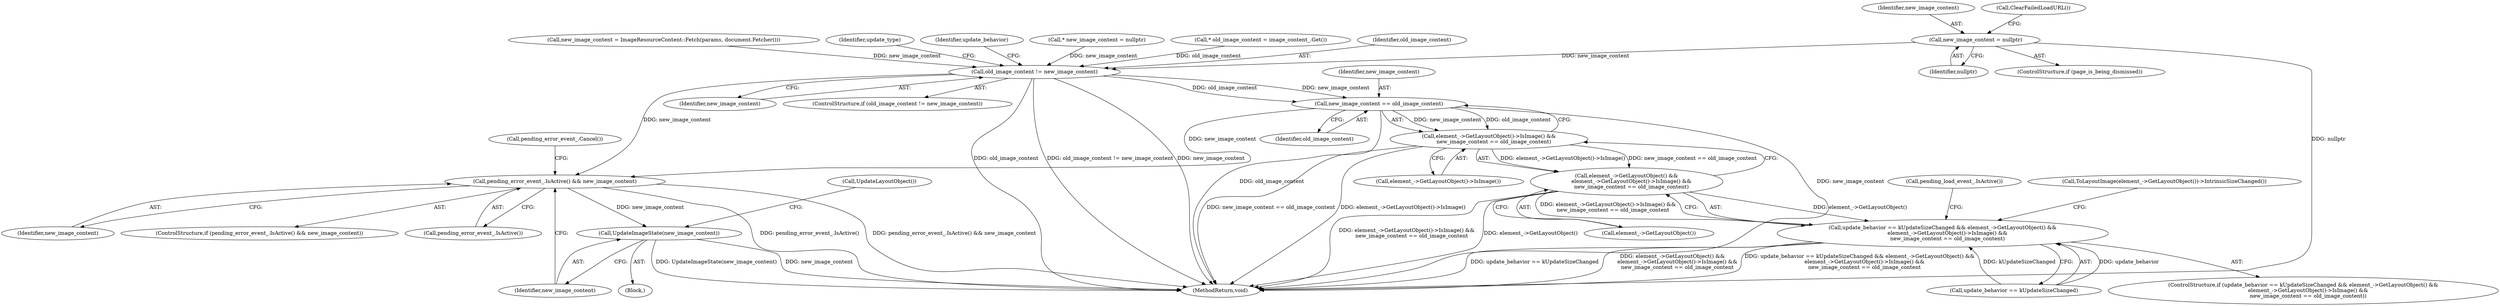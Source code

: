 digraph "0_Chrome_e56aee6473486fdfac0429747284fda7cdd3aae5@pointer" {
"1000224" [label="(Call,new_image_content = nullptr)"];
"1000241" [label="(Call,old_image_content != new_image_content)"];
"1000255" [label="(Call,new_image_content == old_image_content)"];
"1000253" [label="(Call,element_->GetLayoutObject()->IsImage() &&\n      new_image_content == old_image_content)"];
"1000251" [label="(Call,element_->GetLayoutObject() &&\n      element_->GetLayoutObject()->IsImage() &&\n      new_image_content == old_image_content)"];
"1000247" [label="(Call,update_behavior == kUpdateSizeChanged && element_->GetLayoutObject() &&\n      element_->GetLayoutObject()->IsImage() &&\n      new_image_content == old_image_content)"];
"1000266" [label="(Call,pending_error_event_.IsActive() && new_image_content)"];
"1000270" [label="(Call,UpdateImageState(new_image_content))"];
"1000249" [label="(Identifier,update_behavior)"];
"1000226" [label="(Identifier,nullptr)"];
"1000268" [label="(Identifier,new_image_content)"];
"1000265" [label="(ControlStructure,if (pending_error_event_.IsActive() && new_image_content))"];
"1000247" [label="(Call,update_behavior == kUpdateSizeChanged && element_->GetLayoutObject() &&\n      element_->GetLayoutObject()->IsImage() &&\n      new_image_content == old_image_content)"];
"1000125" [label="(Call,* new_image_content = nullptr)"];
"1000267" [label="(Call,pending_error_event_.IsActive())"];
"1000243" [label="(Identifier,new_image_content)"];
"1000237" [label="(Call,* old_image_content = image_content_.Get())"];
"1000242" [label="(Identifier,old_image_content)"];
"1000251" [label="(Call,element_->GetLayoutObject() &&\n      element_->GetLayoutObject()->IsImage() &&\n      new_image_content == old_image_content)"];
"1000266" [label="(Call,pending_error_event_.IsActive() && new_image_content)"];
"1000225" [label="(Identifier,new_image_content)"];
"1000270" [label="(Call,UpdateImageState(new_image_content))"];
"1000240" [label="(ControlStructure,if (old_image_content != new_image_content))"];
"1000253" [label="(Call,element_->GetLayoutObject()->IsImage() &&\n      new_image_content == old_image_content)"];
"1000256" [label="(Identifier,new_image_content)"];
"1000255" [label="(Call,new_image_content == old_image_content)"];
"1000254" [label="(Call,element_->GetLayoutObject()->IsImage())"];
"1000257" [label="(Identifier,old_image_content)"];
"1000263" [label="(Call,pending_load_event_.IsActive())"];
"1000241" [label="(Call,old_image_content != new_image_content)"];
"1000227" [label="(Call,ClearFailedLoadURL())"];
"1000269" [label="(Call,pending_error_event_.Cancel())"];
"1000272" [label="(Call,UpdateLayoutObject())"];
"1000246" [label="(ControlStructure,if (update_behavior == kUpdateSizeChanged && element_->GetLayoutObject() &&\n      element_->GetLayoutObject()->IsImage() &&\n      new_image_content == old_image_content))"];
"1000224" [label="(Call,new_image_content = nullptr)"];
"1000222" [label="(ControlStructure,if (page_is_being_dismissed))"];
"1000259" [label="(Call,ToLayoutImage(element_->GetLayoutObject())->IntrinsicSizeChanged())"];
"1000217" [label="(Call,new_image_content = ImageResourceContent::Fetch(params, document.Fetcher()))"];
"1000261" [label="(Block,)"];
"1000271" [label="(Identifier,new_image_content)"];
"1000245" [label="(Identifier,update_type)"];
"1000252" [label="(Call,element_->GetLayoutObject())"];
"1000248" [label="(Call,update_behavior == kUpdateSizeChanged)"];
"1000290" [label="(MethodReturn,void)"];
"1000224" -> "1000222"  [label="AST: "];
"1000224" -> "1000226"  [label="CFG: "];
"1000225" -> "1000224"  [label="AST: "];
"1000226" -> "1000224"  [label="AST: "];
"1000227" -> "1000224"  [label="CFG: "];
"1000224" -> "1000290"  [label="DDG: nullptr"];
"1000224" -> "1000241"  [label="DDG: new_image_content"];
"1000241" -> "1000240"  [label="AST: "];
"1000241" -> "1000243"  [label="CFG: "];
"1000242" -> "1000241"  [label="AST: "];
"1000243" -> "1000241"  [label="AST: "];
"1000245" -> "1000241"  [label="CFG: "];
"1000249" -> "1000241"  [label="CFG: "];
"1000241" -> "1000290"  [label="DDG: old_image_content"];
"1000241" -> "1000290"  [label="DDG: old_image_content != new_image_content"];
"1000241" -> "1000290"  [label="DDG: new_image_content"];
"1000237" -> "1000241"  [label="DDG: old_image_content"];
"1000125" -> "1000241"  [label="DDG: new_image_content"];
"1000217" -> "1000241"  [label="DDG: new_image_content"];
"1000241" -> "1000255"  [label="DDG: new_image_content"];
"1000241" -> "1000255"  [label="DDG: old_image_content"];
"1000241" -> "1000266"  [label="DDG: new_image_content"];
"1000255" -> "1000253"  [label="AST: "];
"1000255" -> "1000257"  [label="CFG: "];
"1000256" -> "1000255"  [label="AST: "];
"1000257" -> "1000255"  [label="AST: "];
"1000253" -> "1000255"  [label="CFG: "];
"1000255" -> "1000290"  [label="DDG: old_image_content"];
"1000255" -> "1000290"  [label="DDG: new_image_content"];
"1000255" -> "1000253"  [label="DDG: new_image_content"];
"1000255" -> "1000253"  [label="DDG: old_image_content"];
"1000255" -> "1000266"  [label="DDG: new_image_content"];
"1000253" -> "1000251"  [label="AST: "];
"1000253" -> "1000254"  [label="CFG: "];
"1000254" -> "1000253"  [label="AST: "];
"1000251" -> "1000253"  [label="CFG: "];
"1000253" -> "1000290"  [label="DDG: new_image_content == old_image_content"];
"1000253" -> "1000290"  [label="DDG: element_->GetLayoutObject()->IsImage()"];
"1000253" -> "1000251"  [label="DDG: element_->GetLayoutObject()->IsImage()"];
"1000253" -> "1000251"  [label="DDG: new_image_content == old_image_content"];
"1000251" -> "1000247"  [label="AST: "];
"1000251" -> "1000252"  [label="CFG: "];
"1000252" -> "1000251"  [label="AST: "];
"1000247" -> "1000251"  [label="CFG: "];
"1000251" -> "1000290"  [label="DDG: element_->GetLayoutObject()->IsImage() &&\n      new_image_content == old_image_content"];
"1000251" -> "1000290"  [label="DDG: element_->GetLayoutObject()"];
"1000251" -> "1000247"  [label="DDG: element_->GetLayoutObject()"];
"1000251" -> "1000247"  [label="DDG: element_->GetLayoutObject()->IsImage() &&\n      new_image_content == old_image_content"];
"1000247" -> "1000246"  [label="AST: "];
"1000247" -> "1000248"  [label="CFG: "];
"1000248" -> "1000247"  [label="AST: "];
"1000259" -> "1000247"  [label="CFG: "];
"1000263" -> "1000247"  [label="CFG: "];
"1000247" -> "1000290"  [label="DDG: update_behavior == kUpdateSizeChanged"];
"1000247" -> "1000290"  [label="DDG: element_->GetLayoutObject() &&\n      element_->GetLayoutObject()->IsImage() &&\n      new_image_content == old_image_content"];
"1000247" -> "1000290"  [label="DDG: update_behavior == kUpdateSizeChanged && element_->GetLayoutObject() &&\n      element_->GetLayoutObject()->IsImage() &&\n      new_image_content == old_image_content"];
"1000248" -> "1000247"  [label="DDG: update_behavior"];
"1000248" -> "1000247"  [label="DDG: kUpdateSizeChanged"];
"1000266" -> "1000265"  [label="AST: "];
"1000266" -> "1000267"  [label="CFG: "];
"1000266" -> "1000268"  [label="CFG: "];
"1000267" -> "1000266"  [label="AST: "];
"1000268" -> "1000266"  [label="AST: "];
"1000269" -> "1000266"  [label="CFG: "];
"1000271" -> "1000266"  [label="CFG: "];
"1000266" -> "1000290"  [label="DDG: pending_error_event_.IsActive()"];
"1000266" -> "1000290"  [label="DDG: pending_error_event_.IsActive() && new_image_content"];
"1000266" -> "1000270"  [label="DDG: new_image_content"];
"1000270" -> "1000261"  [label="AST: "];
"1000270" -> "1000271"  [label="CFG: "];
"1000271" -> "1000270"  [label="AST: "];
"1000272" -> "1000270"  [label="CFG: "];
"1000270" -> "1000290"  [label="DDG: UpdateImageState(new_image_content)"];
"1000270" -> "1000290"  [label="DDG: new_image_content"];
}
